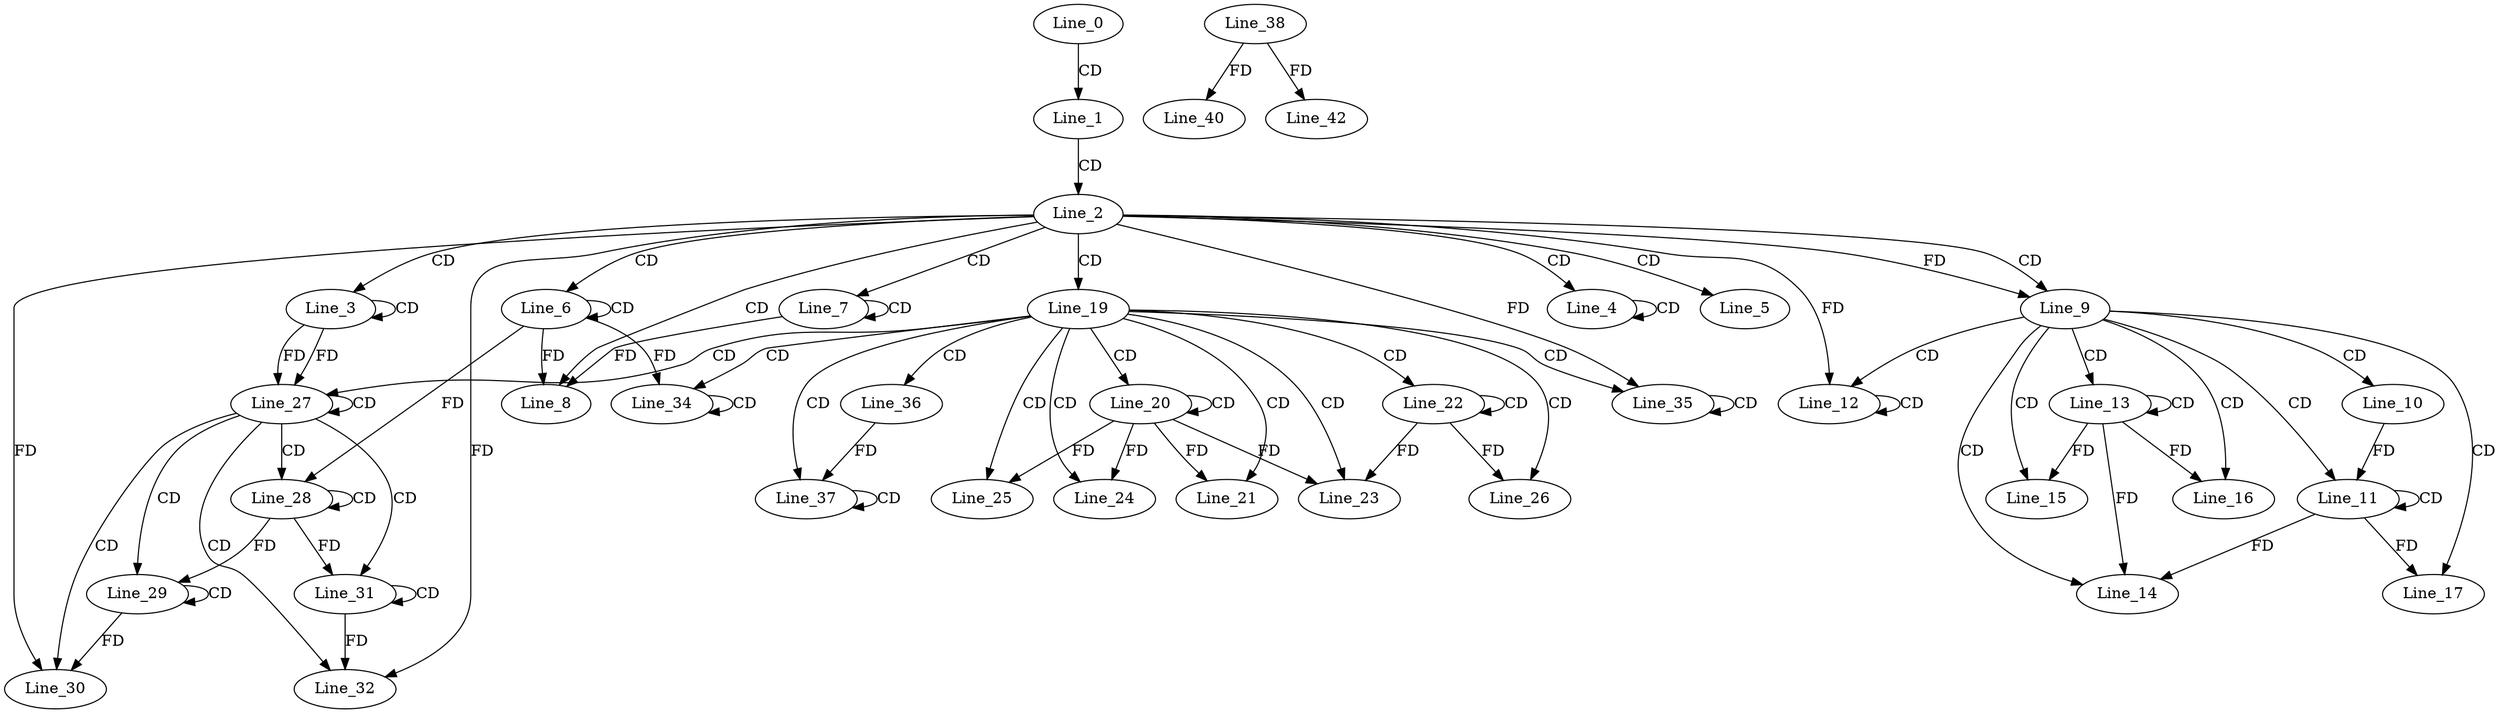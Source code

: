 digraph G {
  Line_0;
  Line_1;
  Line_2;
  Line_3;
  Line_3;
  Line_4;
  Line_4;
  Line_5;
  Line_6;
  Line_6;
  Line_7;
  Line_7;
  Line_8;
  Line_8;
  Line_9;
  Line_9;
  Line_10;
  Line_11;
  Line_11;
  Line_12;
  Line_12;
  Line_13;
  Line_13;
  Line_14;
  Line_14;
  Line_15;
  Line_16;
  Line_17;
  Line_19;
  Line_20;
  Line_20;
  Line_21;
  Line_22;
  Line_22;
  Line_23;
  Line_23;
  Line_24;
  Line_25;
  Line_26;
  Line_27;
  Line_27;
  Line_28;
  Line_28;
  Line_29;
  Line_29;
  Line_30;
  Line_31;
  Line_31;
  Line_32;
  Line_34;
  Line_34;
  Line_34;
  Line_35;
  Line_35;
  Line_36;
  Line_37;
  Line_37;
  Line_38;
  Line_40;
  Line_42;
  Line_0 -> Line_1 [ label="CD" ];
  Line_1 -> Line_2 [ label="CD" ];
  Line_2 -> Line_3 [ label="CD" ];
  Line_3 -> Line_3 [ label="CD" ];
  Line_2 -> Line_4 [ label="CD" ];
  Line_4 -> Line_4 [ label="CD" ];
  Line_2 -> Line_5 [ label="CD" ];
  Line_2 -> Line_6 [ label="CD" ];
  Line_6 -> Line_6 [ label="CD" ];
  Line_2 -> Line_7 [ label="CD" ];
  Line_7 -> Line_7 [ label="CD" ];
  Line_2 -> Line_8 [ label="CD" ];
  Line_7 -> Line_8 [ label="FD" ];
  Line_6 -> Line_8 [ label="FD" ];
  Line_2 -> Line_9 [ label="CD" ];
  Line_2 -> Line_9 [ label="FD" ];
  Line_9 -> Line_10 [ label="CD" ];
  Line_9 -> Line_11 [ label="CD" ];
  Line_11 -> Line_11 [ label="CD" ];
  Line_10 -> Line_11 [ label="FD" ];
  Line_9 -> Line_12 [ label="CD" ];
  Line_12 -> Line_12 [ label="CD" ];
  Line_2 -> Line_12 [ label="FD" ];
  Line_9 -> Line_13 [ label="CD" ];
  Line_13 -> Line_13 [ label="CD" ];
  Line_9 -> Line_14 [ label="CD" ];
  Line_11 -> Line_14 [ label="FD" ];
  Line_13 -> Line_14 [ label="FD" ];
  Line_9 -> Line_15 [ label="CD" ];
  Line_13 -> Line_15 [ label="FD" ];
  Line_9 -> Line_16 [ label="CD" ];
  Line_13 -> Line_16 [ label="FD" ];
  Line_9 -> Line_17 [ label="CD" ];
  Line_11 -> Line_17 [ label="FD" ];
  Line_2 -> Line_19 [ label="CD" ];
  Line_19 -> Line_20 [ label="CD" ];
  Line_20 -> Line_20 [ label="CD" ];
  Line_19 -> Line_21 [ label="CD" ];
  Line_20 -> Line_21 [ label="FD" ];
  Line_19 -> Line_22 [ label="CD" ];
  Line_22 -> Line_22 [ label="CD" ];
  Line_19 -> Line_23 [ label="CD" ];
  Line_22 -> Line_23 [ label="FD" ];
  Line_20 -> Line_23 [ label="FD" ];
  Line_19 -> Line_24 [ label="CD" ];
  Line_20 -> Line_24 [ label="FD" ];
  Line_19 -> Line_25 [ label="CD" ];
  Line_20 -> Line_25 [ label="FD" ];
  Line_19 -> Line_26 [ label="CD" ];
  Line_22 -> Line_26 [ label="FD" ];
  Line_19 -> Line_27 [ label="CD" ];
  Line_3 -> Line_27 [ label="FD" ];
  Line_27 -> Line_27 [ label="CD" ];
  Line_3 -> Line_27 [ label="FD" ];
  Line_27 -> Line_28 [ label="CD" ];
  Line_28 -> Line_28 [ label="CD" ];
  Line_6 -> Line_28 [ label="FD" ];
  Line_27 -> Line_29 [ label="CD" ];
  Line_29 -> Line_29 [ label="CD" ];
  Line_28 -> Line_29 [ label="FD" ];
  Line_27 -> Line_30 [ label="CD" ];
  Line_2 -> Line_30 [ label="FD" ];
  Line_29 -> Line_30 [ label="FD" ];
  Line_27 -> Line_31 [ label="CD" ];
  Line_31 -> Line_31 [ label="CD" ];
  Line_28 -> Line_31 [ label="FD" ];
  Line_27 -> Line_32 [ label="CD" ];
  Line_2 -> Line_32 [ label="FD" ];
  Line_31 -> Line_32 [ label="FD" ];
  Line_19 -> Line_34 [ label="CD" ];
  Line_34 -> Line_34 [ label="CD" ];
  Line_6 -> Line_34 [ label="FD" ];
  Line_19 -> Line_35 [ label="CD" ];
  Line_35 -> Line_35 [ label="CD" ];
  Line_2 -> Line_35 [ label="FD" ];
  Line_19 -> Line_36 [ label="CD" ];
  Line_19 -> Line_37 [ label="CD" ];
  Line_37 -> Line_37 [ label="CD" ];
  Line_36 -> Line_37 [ label="FD" ];
  Line_38 -> Line_40 [ label="FD" ];
  Line_38 -> Line_42 [ label="FD" ];
}
